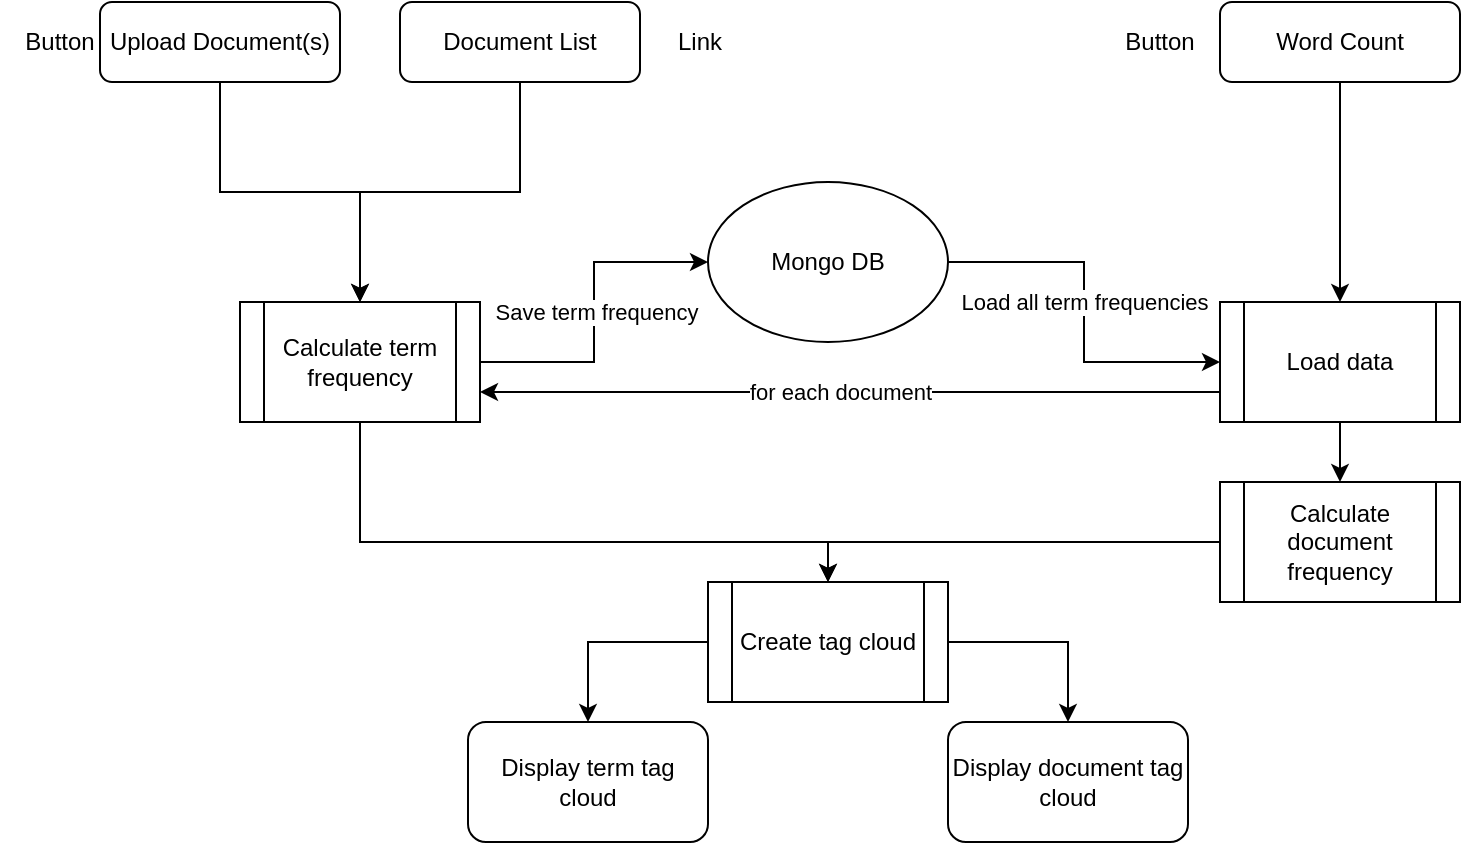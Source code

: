 <mxfile version="24.3.1" type="device">
  <diagram id="C5RBs43oDa-KdzZeNtuy" name="Page-1">
    <mxGraphModel dx="1166" dy="634" grid="1" gridSize="10" guides="1" tooltips="1" connect="1" arrows="1" fold="1" page="1" pageScale="1" pageWidth="827" pageHeight="1169" math="0" shadow="0">
      <root>
        <mxCell id="WIyWlLk6GJQsqaUBKTNV-0" />
        <mxCell id="WIyWlLk6GJQsqaUBKTNV-1" parent="WIyWlLk6GJQsqaUBKTNV-0" />
        <mxCell id="taobAMHmUbB9pOeYfJJZ-13" style="edgeStyle=orthogonalEdgeStyle;rounded=0;orthogonalLoop=1;jettySize=auto;html=1;exitX=0.5;exitY=1;exitDx=0;exitDy=0;entryX=0.5;entryY=0;entryDx=0;entryDy=0;" edge="1" parent="WIyWlLk6GJQsqaUBKTNV-1" source="WIyWlLk6GJQsqaUBKTNV-3" target="taobAMHmUbB9pOeYfJJZ-11">
          <mxGeometry relative="1" as="geometry" />
        </mxCell>
        <mxCell id="WIyWlLk6GJQsqaUBKTNV-3" value="Upload Document(s)" style="rounded=1;whiteSpace=wrap;html=1;fontSize=12;glass=0;strokeWidth=1;shadow=0;" parent="WIyWlLk6GJQsqaUBKTNV-1" vertex="1">
          <mxGeometry x="50" y="80" width="120" height="40" as="geometry" />
        </mxCell>
        <mxCell id="taobAMHmUbB9pOeYfJJZ-8" value="" style="edgeStyle=orthogonalEdgeStyle;rounded=0;orthogonalLoop=1;jettySize=auto;html=1;exitX=1;exitY=0.5;exitDx=0;exitDy=0;entryX=0;entryY=0.5;entryDx=0;entryDy=0;" edge="1" parent="WIyWlLk6GJQsqaUBKTNV-1" source="taobAMHmUbB9pOeYfJJZ-4" target="taobAMHmUbB9pOeYfJJZ-7">
          <mxGeometry relative="1" as="geometry" />
        </mxCell>
        <mxCell id="taobAMHmUbB9pOeYfJJZ-34" value="Load all term frequencies" style="edgeLabel;html=1;align=center;verticalAlign=middle;resizable=0;points=[];" vertex="1" connectable="0" parent="taobAMHmUbB9pOeYfJJZ-8">
          <mxGeometry x="-0.056" relative="1" as="geometry">
            <mxPoint as="offset" />
          </mxGeometry>
        </mxCell>
        <mxCell id="taobAMHmUbB9pOeYfJJZ-4" value="Mongo DB" style="ellipse;whiteSpace=wrap;html=1;" vertex="1" parent="WIyWlLk6GJQsqaUBKTNV-1">
          <mxGeometry x="354" y="170" width="120" height="80" as="geometry" />
        </mxCell>
        <mxCell id="taobAMHmUbB9pOeYfJJZ-26" style="edgeStyle=orthogonalEdgeStyle;rounded=0;orthogonalLoop=1;jettySize=auto;html=1;exitX=0.5;exitY=1;exitDx=0;exitDy=0;entryX=0.5;entryY=0;entryDx=0;entryDy=0;" edge="1" parent="WIyWlLk6GJQsqaUBKTNV-1" source="taobAMHmUbB9pOeYfJJZ-6" target="taobAMHmUbB9pOeYfJJZ-7">
          <mxGeometry relative="1" as="geometry" />
        </mxCell>
        <mxCell id="taobAMHmUbB9pOeYfJJZ-6" value="Word Count" style="rounded=1;whiteSpace=wrap;html=1;fontSize=12;glass=0;strokeWidth=1;shadow=0;" vertex="1" parent="WIyWlLk6GJQsqaUBKTNV-1">
          <mxGeometry x="610" y="80" width="120" height="40" as="geometry" />
        </mxCell>
        <mxCell id="taobAMHmUbB9pOeYfJJZ-41" style="edgeStyle=orthogonalEdgeStyle;rounded=0;orthogonalLoop=1;jettySize=auto;html=1;exitX=0.5;exitY=1;exitDx=0;exitDy=0;entryX=0.5;entryY=0;entryDx=0;entryDy=0;" edge="1" parent="WIyWlLk6GJQsqaUBKTNV-1" source="taobAMHmUbB9pOeYfJJZ-7" target="taobAMHmUbB9pOeYfJJZ-40">
          <mxGeometry relative="1" as="geometry" />
        </mxCell>
        <mxCell id="taobAMHmUbB9pOeYfJJZ-7" value="Load data" style="shape=process;whiteSpace=wrap;html=1;backgroundOutline=1;" vertex="1" parent="WIyWlLk6GJQsqaUBKTNV-1">
          <mxGeometry x="610" y="230" width="120" height="60" as="geometry" />
        </mxCell>
        <mxCell id="taobAMHmUbB9pOeYfJJZ-9" value="Display term tag cloud" style="rounded=1;whiteSpace=wrap;html=1;" vertex="1" parent="WIyWlLk6GJQsqaUBKTNV-1">
          <mxGeometry x="234" y="440" width="120" height="60" as="geometry" />
        </mxCell>
        <mxCell id="taobAMHmUbB9pOeYfJJZ-19" value="" style="edgeStyle=orthogonalEdgeStyle;rounded=0;orthogonalLoop=1;jettySize=auto;html=1;exitX=1;exitY=0.5;exitDx=0;exitDy=0;entryX=0;entryY=0.5;entryDx=0;entryDy=0;" edge="1" parent="WIyWlLk6GJQsqaUBKTNV-1" source="taobAMHmUbB9pOeYfJJZ-11" target="taobAMHmUbB9pOeYfJJZ-4">
          <mxGeometry x="0.028" y="-30" relative="1" as="geometry">
            <mxPoint as="offset" />
          </mxGeometry>
        </mxCell>
        <mxCell id="taobAMHmUbB9pOeYfJJZ-33" value="Save term frequency" style="edgeLabel;html=1;align=center;verticalAlign=middle;resizable=0;points=[];" vertex="1" connectable="0" parent="taobAMHmUbB9pOeYfJJZ-19">
          <mxGeometry y="-1" relative="1" as="geometry">
            <mxPoint as="offset" />
          </mxGeometry>
        </mxCell>
        <mxCell id="taobAMHmUbB9pOeYfJJZ-48" style="edgeStyle=orthogonalEdgeStyle;rounded=0;orthogonalLoop=1;jettySize=auto;html=1;exitX=0.5;exitY=1;exitDx=0;exitDy=0;" edge="1" parent="WIyWlLk6GJQsqaUBKTNV-1" source="taobAMHmUbB9pOeYfJJZ-11" target="taobAMHmUbB9pOeYfJJZ-16">
          <mxGeometry relative="1" as="geometry">
            <Array as="points">
              <mxPoint x="180" y="350" />
              <mxPoint x="414" y="350" />
            </Array>
          </mxGeometry>
        </mxCell>
        <mxCell id="taobAMHmUbB9pOeYfJJZ-11" value="Calculate term frequency" style="shape=process;whiteSpace=wrap;html=1;backgroundOutline=1;" vertex="1" parent="WIyWlLk6GJQsqaUBKTNV-1">
          <mxGeometry x="120" y="230" width="120" height="60" as="geometry" />
        </mxCell>
        <mxCell id="taobAMHmUbB9pOeYfJJZ-25" style="edgeStyle=orthogonalEdgeStyle;rounded=0;orthogonalLoop=1;jettySize=auto;html=1;exitX=1;exitY=0.5;exitDx=0;exitDy=0;entryX=0.5;entryY=0;entryDx=0;entryDy=0;" edge="1" parent="WIyWlLk6GJQsqaUBKTNV-1" source="taobAMHmUbB9pOeYfJJZ-16" target="taobAMHmUbB9pOeYfJJZ-24">
          <mxGeometry relative="1" as="geometry" />
        </mxCell>
        <mxCell id="taobAMHmUbB9pOeYfJJZ-47" style="edgeStyle=orthogonalEdgeStyle;rounded=0;orthogonalLoop=1;jettySize=auto;html=1;exitX=0;exitY=0.5;exitDx=0;exitDy=0;entryX=0.5;entryY=0;entryDx=0;entryDy=0;" edge="1" parent="WIyWlLk6GJQsqaUBKTNV-1" source="taobAMHmUbB9pOeYfJJZ-16" target="taobAMHmUbB9pOeYfJJZ-9">
          <mxGeometry relative="1" as="geometry" />
        </mxCell>
        <mxCell id="taobAMHmUbB9pOeYfJJZ-16" value="Create tag cloud" style="shape=process;whiteSpace=wrap;html=1;backgroundOutline=1;" vertex="1" parent="WIyWlLk6GJQsqaUBKTNV-1">
          <mxGeometry x="354" y="370" width="120" height="60" as="geometry" />
        </mxCell>
        <mxCell id="taobAMHmUbB9pOeYfJJZ-24" value="Display document tag cloud" style="rounded=1;whiteSpace=wrap;html=1;" vertex="1" parent="WIyWlLk6GJQsqaUBKTNV-1">
          <mxGeometry x="474" y="440" width="120" height="60" as="geometry" />
        </mxCell>
        <mxCell id="taobAMHmUbB9pOeYfJJZ-28" style="edgeStyle=orthogonalEdgeStyle;rounded=0;orthogonalLoop=1;jettySize=auto;html=1;exitX=0.5;exitY=1;exitDx=0;exitDy=0;entryX=0.5;entryY=0;entryDx=0;entryDy=0;" edge="1" parent="WIyWlLk6GJQsqaUBKTNV-1" source="taobAMHmUbB9pOeYfJJZ-27" target="taobAMHmUbB9pOeYfJJZ-11">
          <mxGeometry relative="1" as="geometry" />
        </mxCell>
        <mxCell id="taobAMHmUbB9pOeYfJJZ-27" value="Document List" style="rounded=1;whiteSpace=wrap;html=1;fontSize=12;glass=0;strokeWidth=1;shadow=0;" vertex="1" parent="WIyWlLk6GJQsqaUBKTNV-1">
          <mxGeometry x="200" y="80" width="120" height="40" as="geometry" />
        </mxCell>
        <mxCell id="taobAMHmUbB9pOeYfJJZ-35" value="Button" style="text;html=1;align=center;verticalAlign=middle;whiteSpace=wrap;rounded=0;" vertex="1" parent="WIyWlLk6GJQsqaUBKTNV-1">
          <mxGeometry x="550" y="85" width="60" height="30" as="geometry" />
        </mxCell>
        <mxCell id="taobAMHmUbB9pOeYfJJZ-36" value="Link" style="text;html=1;align=center;verticalAlign=middle;whiteSpace=wrap;rounded=0;" vertex="1" parent="WIyWlLk6GJQsqaUBKTNV-1">
          <mxGeometry x="320" y="85" width="60" height="30" as="geometry" />
        </mxCell>
        <mxCell id="taobAMHmUbB9pOeYfJJZ-37" value="Button" style="text;html=1;align=center;verticalAlign=middle;whiteSpace=wrap;rounded=0;" vertex="1" parent="WIyWlLk6GJQsqaUBKTNV-1">
          <mxGeometry y="85" width="60" height="30" as="geometry" />
        </mxCell>
        <mxCell id="taobAMHmUbB9pOeYfJJZ-38" value="" style="endArrow=classic;html=1;rounded=0;exitX=0;exitY=0.75;exitDx=0;exitDy=0;entryX=1;entryY=0.75;entryDx=0;entryDy=0;" edge="1" parent="WIyWlLk6GJQsqaUBKTNV-1" source="taobAMHmUbB9pOeYfJJZ-7" target="taobAMHmUbB9pOeYfJJZ-11">
          <mxGeometry width="50" height="50" relative="1" as="geometry">
            <mxPoint x="410" y="400" as="sourcePoint" />
            <mxPoint x="460" y="350" as="targetPoint" />
          </mxGeometry>
        </mxCell>
        <mxCell id="taobAMHmUbB9pOeYfJJZ-39" value="for each document" style="edgeLabel;html=1;align=center;verticalAlign=middle;resizable=0;points=[];" vertex="1" connectable="0" parent="taobAMHmUbB9pOeYfJJZ-38">
          <mxGeometry x="0.028" relative="1" as="geometry">
            <mxPoint as="offset" />
          </mxGeometry>
        </mxCell>
        <mxCell id="taobAMHmUbB9pOeYfJJZ-46" style="edgeStyle=orthogonalEdgeStyle;rounded=0;orthogonalLoop=1;jettySize=auto;html=1;exitX=0;exitY=0.5;exitDx=0;exitDy=0;entryX=0.5;entryY=0;entryDx=0;entryDy=0;" edge="1" parent="WIyWlLk6GJQsqaUBKTNV-1" source="taobAMHmUbB9pOeYfJJZ-40" target="taobAMHmUbB9pOeYfJJZ-16">
          <mxGeometry relative="1" as="geometry" />
        </mxCell>
        <mxCell id="taobAMHmUbB9pOeYfJJZ-40" value="Calculate document frequency" style="shape=process;whiteSpace=wrap;html=1;backgroundOutline=1;" vertex="1" parent="WIyWlLk6GJQsqaUBKTNV-1">
          <mxGeometry x="610" y="320" width="120" height="60" as="geometry" />
        </mxCell>
      </root>
    </mxGraphModel>
  </diagram>
</mxfile>
